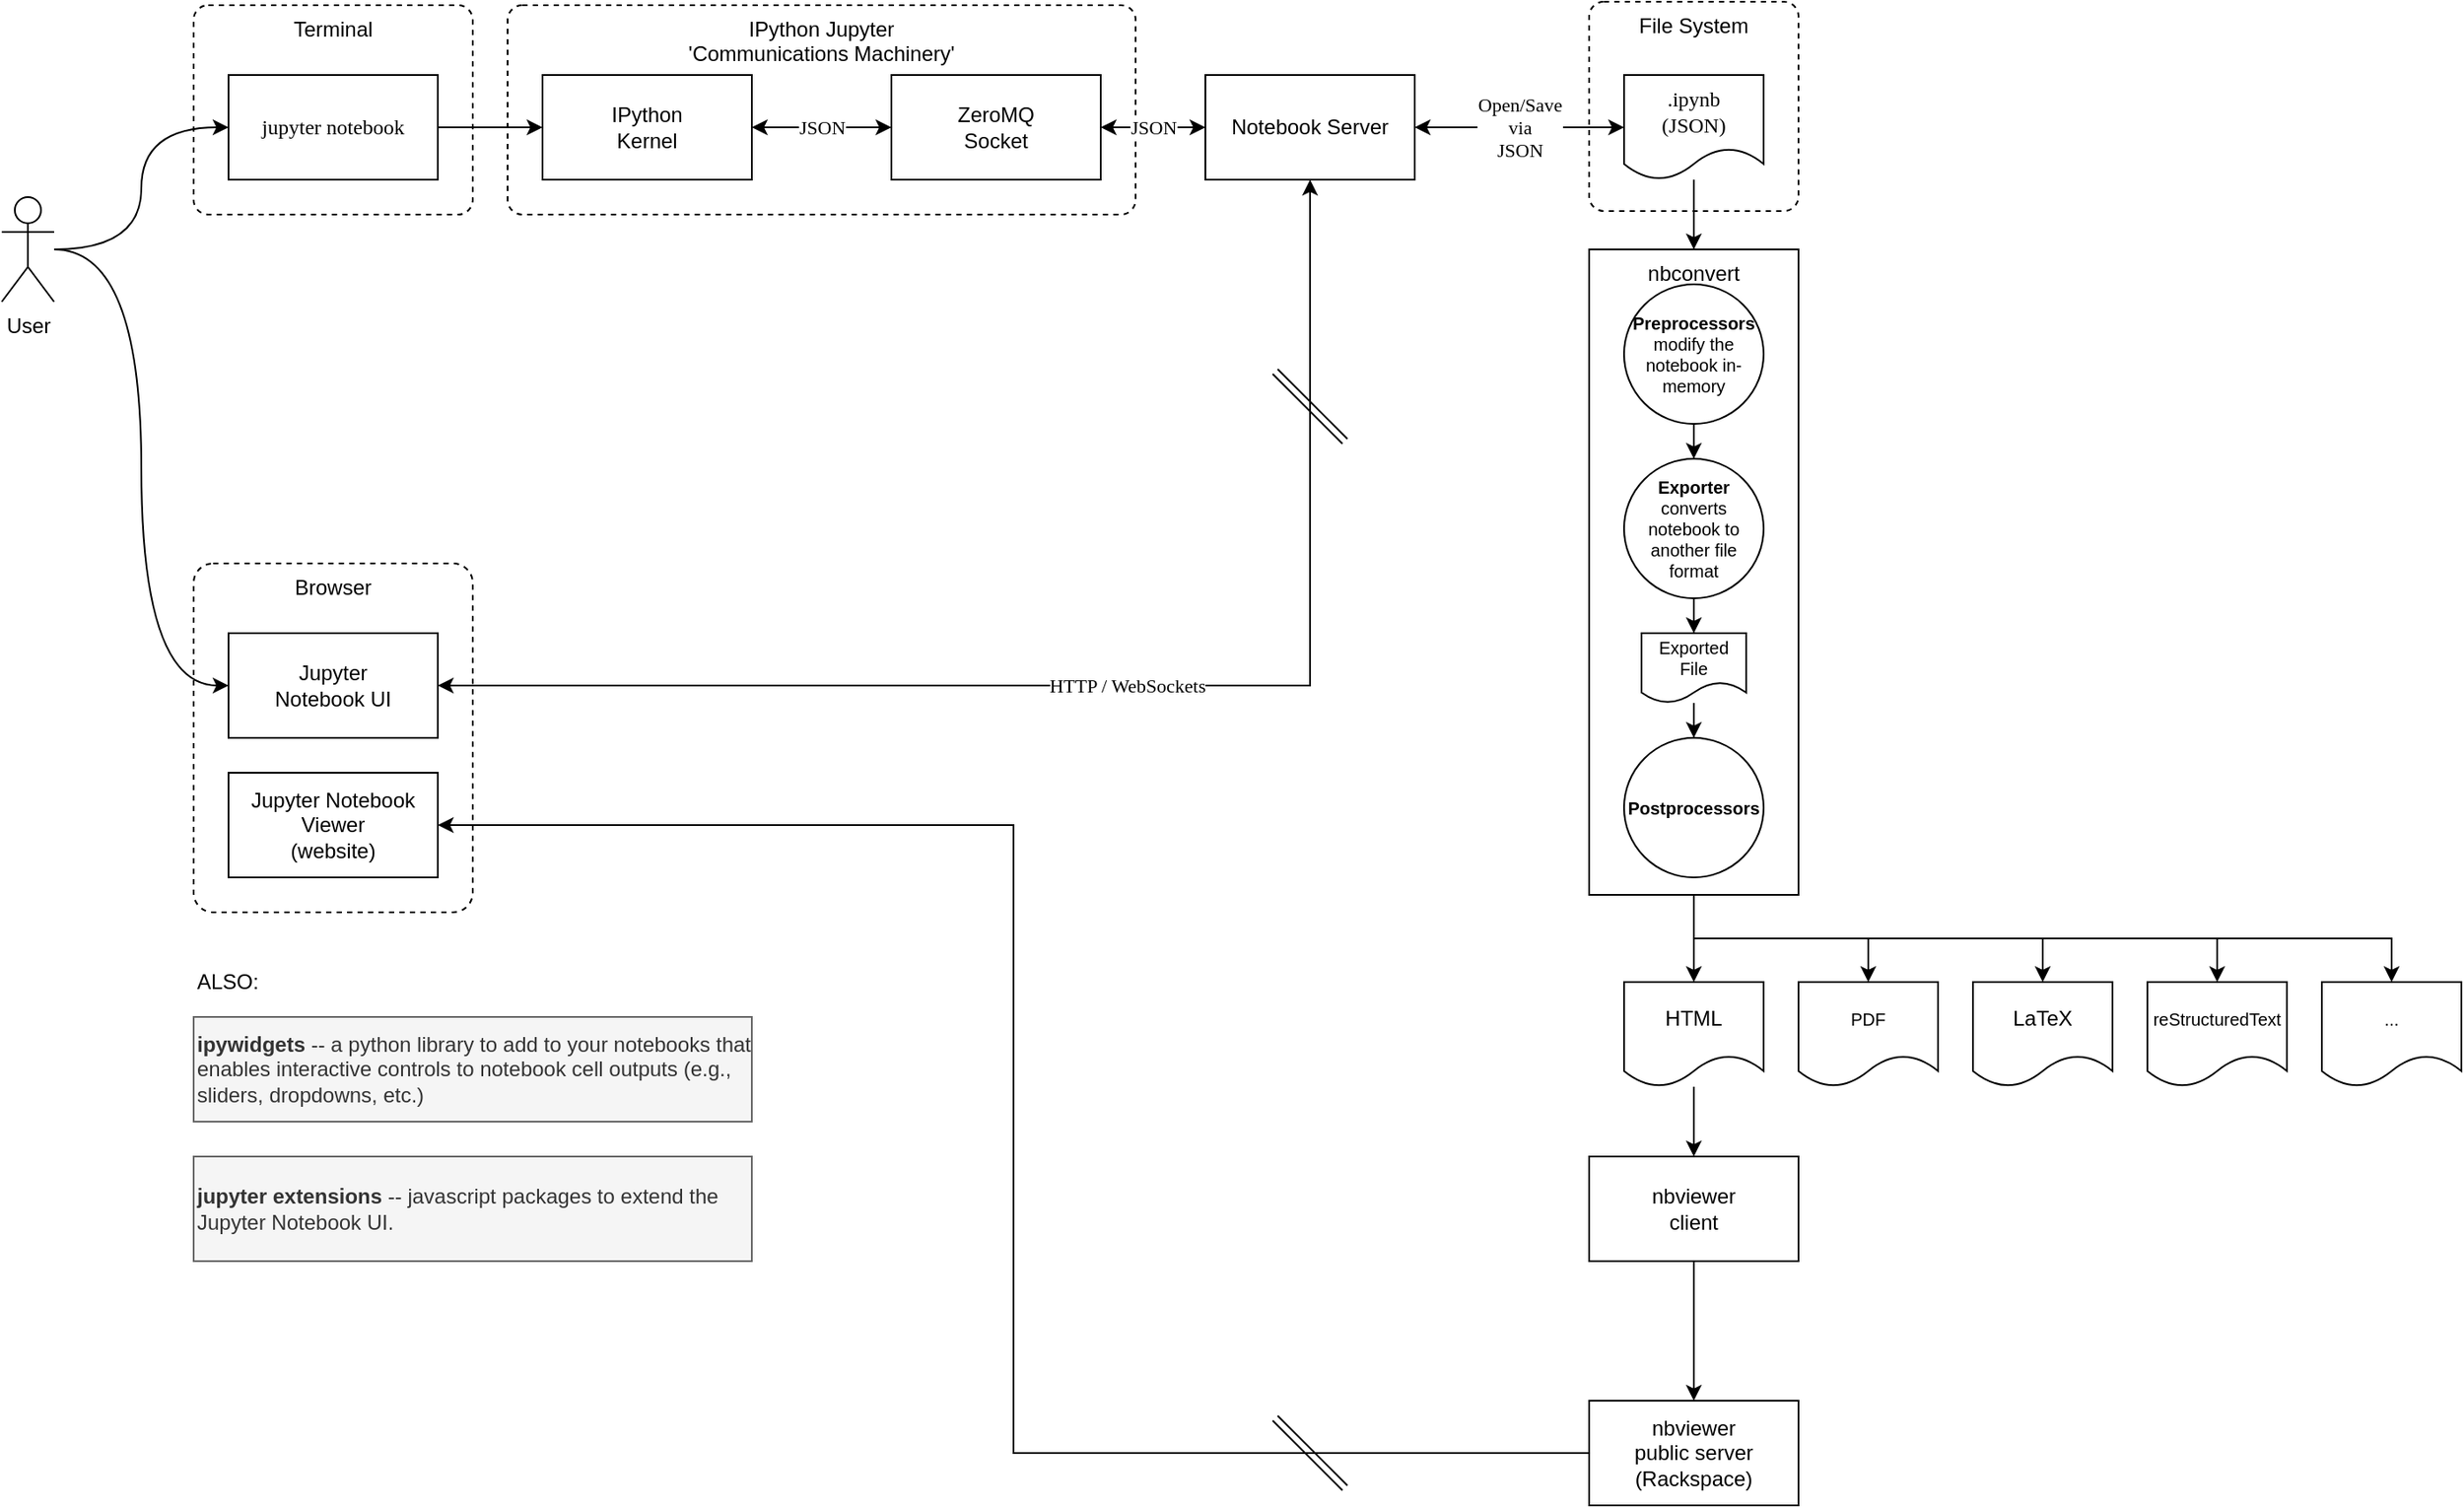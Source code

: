 <mxfile version="12.1.7" type="github" pages="1">
  <diagram id="wsJFYgzvDe4PEAToPgbp" name="Page-1">
    <mxGraphModel dx="2347" dy="1300" grid="1" gridSize="10" guides="1" tooltips="1" connect="1" arrows="1" fold="1" page="0" pageScale="1" pageWidth="850" pageHeight="1100" math="0" shadow="0">
      <root>
        <mxCell id="0"/>
        <mxCell id="1" parent="0"/>
        <mxCell id="t_71At6rJspRJRcUBdHi-22" value="IPython Jupyter&lt;br&gt;&#39;Communications Machinery&#39;" style="rounded=1;whiteSpace=wrap;html=1;verticalAlign=top;dashed=1;arcSize=7;" parent="1" vertex="1">
          <mxGeometry x="300" y="40" width="360" height="120" as="geometry"/>
        </mxCell>
        <mxCell id="t_71At6rJspRJRcUBdHi-4" value="Terminal" style="rounded=1;whiteSpace=wrap;html=1;verticalAlign=top;dashed=1;arcSize=7;" parent="1" vertex="1">
          <mxGeometry x="120" y="40" width="160" height="120" as="geometry"/>
        </mxCell>
        <mxCell id="t_71At6rJspRJRcUBdHi-1" value="User" style="shape=umlActor;verticalLabelPosition=bottom;labelBackgroundColor=#ffffff;verticalAlign=top;html=1;outlineConnect=0;" parent="1" vertex="1">
          <mxGeometry x="10" y="150" width="30" height="60" as="geometry"/>
        </mxCell>
        <mxCell id="t_71At6rJspRJRcUBdHi-14" value="" style="edgeStyle=orthogonalEdgeStyle;rounded=0;orthogonalLoop=1;jettySize=auto;html=1;fontFamily=Lucida Console;" parent="1" source="t_71At6rJspRJRcUBdHi-3" target="t_71At6rJspRJRcUBdHi-6" edge="1">
          <mxGeometry relative="1" as="geometry">
            <mxPoint x="60" y="110" as="targetPoint"/>
          </mxGeometry>
        </mxCell>
        <mxCell id="t_71At6rJspRJRcUBdHi-3" value="jupyter notebook" style="rounded=0;whiteSpace=wrap;html=1;fontFamily=Lucida Console;" parent="1" vertex="1">
          <mxGeometry x="140" y="80" width="120" height="60" as="geometry"/>
        </mxCell>
        <mxCell id="t_71At6rJspRJRcUBdHi-6" value="IPython&lt;br&gt;Kernel" style="rounded=0;whiteSpace=wrap;html=1;" parent="1" vertex="1">
          <mxGeometry x="320" y="80" width="120" height="60" as="geometry"/>
        </mxCell>
        <mxCell id="t_71At6rJspRJRcUBdHi-15" value="JSON" style="edgeStyle=orthogonalEdgeStyle;rounded=0;orthogonalLoop=1;jettySize=auto;html=1;fontFamily=Lucida Console;exitX=1;exitY=0.5;exitDx=0;exitDy=0;startArrow=classic;startFill=1;endArrow=classic;endFill=1;" parent="1" source="t_71At6rJspRJRcUBdHi-6" target="t_71At6rJspRJRcUBdHi-9" edge="1">
          <mxGeometry relative="1" as="geometry">
            <mxPoint x="469.2" y="110" as="targetPoint"/>
          </mxGeometry>
        </mxCell>
        <mxCell id="t_71At6rJspRJRcUBdHi-19" value="JSON" style="edgeStyle=orthogonalEdgeStyle;rounded=0;orthogonalLoop=1;jettySize=auto;html=1;fontFamily=Lucida Console;startArrow=classic;startFill=1;endArrow=classic;endFill=1;" parent="1" source="t_71At6rJspRJRcUBdHi-9" target="t_71At6rJspRJRcUBdHi-27" edge="1">
          <mxGeometry relative="1" as="geometry">
            <mxPoint x="689.2" y="110" as="targetPoint"/>
          </mxGeometry>
        </mxCell>
        <mxCell id="t_71At6rJspRJRcUBdHi-9" value="ZeroMQ&lt;br&gt;Socket" style="rounded=0;whiteSpace=wrap;html=1;" parent="1" vertex="1">
          <mxGeometry x="520" y="80" width="120" height="60" as="geometry"/>
        </mxCell>
        <mxCell id="t_71At6rJspRJRcUBdHi-25" value="Browser" style="rounded=1;whiteSpace=wrap;html=1;verticalAlign=top;dashed=1;arcSize=7;" parent="1" vertex="1">
          <mxGeometry x="120" y="360" width="160" height="200" as="geometry"/>
        </mxCell>
        <mxCell id="t_71At6rJspRJRcUBdHi-26" value="Jupyter&lt;br&gt;Notebook UI" style="rounded=0;whiteSpace=wrap;html=1;" parent="1" vertex="1">
          <mxGeometry x="140" y="400" width="120" height="60" as="geometry"/>
        </mxCell>
        <mxCell id="t_71At6rJspRJRcUBdHi-35" value="HTTP / WebSockets" style="edgeStyle=orthogonalEdgeStyle;rounded=0;orthogonalLoop=1;jettySize=auto;html=1;fontFamily=Lucida Console;entryX=1;entryY=0.5;entryDx=0;entryDy=0;exitX=0.5;exitY=1;exitDx=0;exitDy=0;startArrow=classic;startFill=1;endArrow=classic;endFill=1;" parent="1" source="t_71At6rJspRJRcUBdHi-27" target="t_71At6rJspRJRcUBdHi-26" edge="1">
          <mxGeometry relative="1" as="geometry">
            <mxPoint x="780" as="targetPoint"/>
          </mxGeometry>
        </mxCell>
        <mxCell id="t_71At6rJspRJRcUBdHi-27" value="Notebook Server" style="rounded=0;whiteSpace=wrap;html=1;" parent="1" vertex="1">
          <mxGeometry x="700" y="80" width="120" height="60" as="geometry"/>
        </mxCell>
        <mxCell id="Ga8bwZZzAo-puZzhYamy-10" value="" style="edgeStyle=orthogonalEdgeStyle;rounded=0;orthogonalLoop=1;jettySize=auto;html=1;startArrow=none;startFill=0;fontFamily=Helvetica;fontSize=10;" parent="1" source="t_71At6rJspRJRcUBdHi-30" target="Ga8bwZZzAo-puZzhYamy-6" edge="1">
          <mxGeometry relative="1" as="geometry"/>
        </mxCell>
        <mxCell id="t_71At6rJspRJRcUBdHi-30" value="File System" style="rounded=1;whiteSpace=wrap;html=1;verticalAlign=top;dashed=1;arcSize=7;" parent="1" vertex="1">
          <mxGeometry x="920" y="38" width="120" height="120" as="geometry"/>
        </mxCell>
        <mxCell id="t_71At6rJspRJRcUBdHi-31" value=".ipynb&lt;br&gt;(JSON)" style="shape=document;whiteSpace=wrap;html=1;boundedLbl=1;rounded=1;strokeWidth=1;fontFamily=Lucida Console;" parent="1" vertex="1">
          <mxGeometry x="940" y="80" width="80" height="60" as="geometry"/>
        </mxCell>
        <mxCell id="t_71At6rJspRJRcUBdHi-33" value="Open/Save&lt;br&gt;via&lt;br&gt;JSON" style="edgeStyle=orthogonalEdgeStyle;rounded=0;orthogonalLoop=1;jettySize=auto;html=1;fontFamily=Lucida Console;startArrow=classic;startFill=1;endArrow=classic;endFill=1;" parent="1" source="t_71At6rJspRJRcUBdHi-27" target="t_71At6rJspRJRcUBdHi-31" edge="1">
          <mxGeometry relative="1" as="geometry">
            <mxPoint x="470" y="260" as="targetPoint"/>
          </mxGeometry>
        </mxCell>
        <mxCell id="t_71At6rJspRJRcUBdHi-37" value="" style="shape=link;html=1;startArrow=classic;startFill=1;endArrow=classic;endFill=1;fontFamily=Lucida Console;" parent="1" edge="1">
          <mxGeometry width="50" height="50" relative="1" as="geometry">
            <mxPoint x="780" y="290" as="sourcePoint"/>
            <mxPoint x="740" y="250" as="targetPoint"/>
          </mxGeometry>
        </mxCell>
        <mxCell id="t_71At6rJspRJRcUBdHi-41" value="" style="edgeStyle=orthogonalEdgeStyle;rounded=0;orthogonalLoop=1;jettySize=auto;html=1;fontFamily=Lucida Console;startArrow=none;startFill=0;endArrow=classic;endFill=1;entryX=0;entryY=0.5;entryDx=0;entryDy=0;curved=1;" parent="1" source="t_71At6rJspRJRcUBdHi-1" target="t_71At6rJspRJRcUBdHi-3" edge="1">
          <mxGeometry relative="1" as="geometry">
            <mxPoint x="50" y="80" as="sourcePoint"/>
            <mxPoint x="60" y="150" as="targetPoint"/>
          </mxGeometry>
        </mxCell>
        <mxCell id="t_71At6rJspRJRcUBdHi-42" value="" style="edgeStyle=orthogonalEdgeStyle;rounded=0;orthogonalLoop=1;jettySize=auto;html=1;fontFamily=Lucida Console;startArrow=none;startFill=0;endArrow=classic;endFill=1;entryX=0;entryY=0.5;entryDx=0;entryDy=0;curved=1;" parent="1" source="t_71At6rJspRJRcUBdHi-1" target="t_71At6rJspRJRcUBdHi-26" edge="1">
          <mxGeometry relative="1" as="geometry">
            <mxPoint x="90" y="170" as="sourcePoint"/>
            <mxPoint x="60" y="210" as="targetPoint"/>
          </mxGeometry>
        </mxCell>
        <mxCell id="Ga8bwZZzAo-puZzhYamy-1" value="nbconvert" style="rounded=0;whiteSpace=wrap;html=1;verticalAlign=top;" parent="1" vertex="1">
          <mxGeometry x="920" y="180" width="120" height="370" as="geometry"/>
        </mxCell>
        <mxCell id="Ga8bwZZzAo-puZzhYamy-2" value="" style="edgeStyle=orthogonalEdgeStyle;rounded=0;orthogonalLoop=1;jettySize=auto;html=1;fontFamily=Lucida Console;startArrow=none;startFill=0;endArrow=classic;endFill=1;" parent="1" source="t_71At6rJspRJRcUBdHi-31" target="Ga8bwZZzAo-puZzhYamy-1" edge="1">
          <mxGeometry relative="1" as="geometry">
            <mxPoint x="960" y="200" as="targetPoint"/>
            <mxPoint x="840" y="200" as="sourcePoint"/>
            <Array as="points">
              <mxPoint x="980" y="240"/>
            </Array>
          </mxGeometry>
        </mxCell>
        <mxCell id="Ga8bwZZzAo-puZzhYamy-3" value="HTML" style="shape=document;whiteSpace=wrap;html=1;boundedLbl=1;rounded=1;strokeWidth=1;fontFamily=Helvetica;" parent="1" vertex="1">
          <mxGeometry x="940" y="600" width="80" height="60" as="geometry"/>
        </mxCell>
        <mxCell id="Ga8bwZZzAo-puZzhYamy-4" value="LaTeX" style="shape=document;whiteSpace=wrap;html=1;boundedLbl=1;rounded=1;strokeWidth=1;fontFamily=Helvetica;" parent="1" vertex="1">
          <mxGeometry x="1140" y="600" width="80" height="60" as="geometry"/>
        </mxCell>
        <mxCell id="Ga8bwZZzAo-puZzhYamy-5" value="reStructuredText" style="shape=document;whiteSpace=wrap;html=1;boundedLbl=1;rounded=1;strokeWidth=1;fontFamily=Helvetica;fontSize=10;" parent="1" vertex="1">
          <mxGeometry x="1240" y="600" width="80" height="60" as="geometry"/>
        </mxCell>
        <mxCell id="Ga8bwZZzAo-puZzhYamy-13" value="" style="edgeStyle=orthogonalEdgeStyle;rounded=0;orthogonalLoop=1;jettySize=auto;html=1;startArrow=none;startFill=0;fontFamily=Helvetica;fontSize=10;" parent="1" source="Ga8bwZZzAo-puZzhYamy-6" target="Ga8bwZZzAo-puZzhYamy-7" edge="1">
          <mxGeometry relative="1" as="geometry"/>
        </mxCell>
        <mxCell id="Ga8bwZZzAo-puZzhYamy-6" value="&lt;b&gt;Preprocessors&lt;/b&gt;&lt;br&gt;modify the notebook in-memory" style="ellipse;whiteSpace=wrap;html=1;aspect=fixed;fontFamily=Helvetica;fontSize=10;" parent="1" vertex="1">
          <mxGeometry x="940" y="200" width="80" height="80" as="geometry"/>
        </mxCell>
        <mxCell id="Ga8bwZZzAo-puZzhYamy-7" value="&lt;b&gt;Exporter&lt;br&gt;&lt;/b&gt;converts notebook to another file format" style="ellipse;whiteSpace=wrap;html=1;aspect=fixed;fontFamily=Helvetica;fontSize=10;" parent="1" vertex="1">
          <mxGeometry x="940" y="300" width="80" height="80" as="geometry"/>
        </mxCell>
        <mxCell id="Ga8bwZZzAo-puZzhYamy-14" value="" style="edgeStyle=orthogonalEdgeStyle;rounded=0;orthogonalLoop=1;jettySize=auto;html=1;startArrow=none;startFill=0;fontFamily=Helvetica;fontSize=10;" parent="1" source="Ga8bwZZzAo-puZzhYamy-8" target="Ga8bwZZzAo-puZzhYamy-9" edge="1">
          <mxGeometry relative="1" as="geometry"/>
        </mxCell>
        <mxCell id="Ga8bwZZzAo-puZzhYamy-8" value="Exported File" style="shape=document;whiteSpace=wrap;html=1;boundedLbl=1;rounded=1;strokeWidth=1;fontFamily=Helvetica;fontSize=10;" parent="1" vertex="1">
          <mxGeometry x="950" y="400" width="60" height="40" as="geometry"/>
        </mxCell>
        <mxCell id="Ga8bwZZzAo-puZzhYamy-9" value="&lt;b&gt;Postprocessors&lt;/b&gt;" style="ellipse;whiteSpace=wrap;html=1;aspect=fixed;fontFamily=Helvetica;fontSize=10;" parent="1" vertex="1">
          <mxGeometry x="940" y="460" width="80" height="80" as="geometry"/>
        </mxCell>
        <mxCell id="Ga8bwZZzAo-puZzhYamy-15" value="" style="edgeStyle=orthogonalEdgeStyle;rounded=0;orthogonalLoop=1;jettySize=auto;html=1;startArrow=none;startFill=0;fontFamily=Helvetica;fontSize=10;" parent="1" source="Ga8bwZZzAo-puZzhYamy-7" target="Ga8bwZZzAo-puZzhYamy-8" edge="1">
          <mxGeometry relative="1" as="geometry">
            <mxPoint x="990" y="300" as="sourcePoint"/>
            <mxPoint x="990" y="310" as="targetPoint"/>
          </mxGeometry>
        </mxCell>
        <mxCell id="Ga8bwZZzAo-puZzhYamy-16" value="" style="edgeStyle=orthogonalEdgeStyle;rounded=0;orthogonalLoop=1;jettySize=auto;html=1;startArrow=none;startFill=0;fontFamily=Helvetica;fontSize=10;exitX=0.5;exitY=1;exitDx=0;exitDy=0;" parent="1" source="Ga8bwZZzAo-puZzhYamy-1" target="Ga8bwZZzAo-puZzhYamy-3" edge="1">
          <mxGeometry relative="1" as="geometry">
            <mxPoint x="990.143" y="450" as="sourcePoint"/>
            <mxPoint x="990" y="470" as="targetPoint"/>
          </mxGeometry>
        </mxCell>
        <mxCell id="Ga8bwZZzAo-puZzhYamy-17" value="" style="edgeStyle=orthogonalEdgeStyle;rounded=0;orthogonalLoop=1;jettySize=auto;html=1;startArrow=none;startFill=0;fontFamily=Helvetica;fontSize=10;exitX=0.5;exitY=1;exitDx=0;exitDy=0;" parent="1" source="Ga8bwZZzAo-puZzhYamy-1" target="Ga8bwZZzAo-puZzhYamy-4" edge="1">
          <mxGeometry relative="1" as="geometry">
            <mxPoint x="980" y="550" as="sourcePoint"/>
            <mxPoint x="1160" y="240" as="targetPoint"/>
          </mxGeometry>
        </mxCell>
        <mxCell id="Ga8bwZZzAo-puZzhYamy-18" value="" style="edgeStyle=orthogonalEdgeStyle;rounded=0;orthogonalLoop=1;jettySize=auto;html=1;startArrow=none;startFill=0;fontFamily=Helvetica;fontSize=10;exitX=0.5;exitY=1;exitDx=0;exitDy=0;" parent="1" source="Ga8bwZZzAo-puZzhYamy-1" target="Ga8bwZZzAo-puZzhYamy-5" edge="1">
          <mxGeometry relative="1" as="geometry">
            <mxPoint x="1060" y="384.857" as="sourcePoint"/>
            <mxPoint x="1170" y="250" as="targetPoint"/>
          </mxGeometry>
        </mxCell>
        <mxCell id="Ga8bwZZzAo-puZzhYamy-19" value="nbviewer&lt;br&gt;public server&lt;br&gt;(Rackspace)" style="rounded=0;whiteSpace=wrap;html=1;" parent="1" vertex="1">
          <mxGeometry x="920" y="840" width="120" height="60" as="geometry"/>
        </mxCell>
        <mxCell id="Ga8bwZZzAo-puZzhYamy-20" value="Jupyter Notebook Viewer&lt;br&gt;(website)" style="rounded=0;whiteSpace=wrap;html=1;" parent="1" vertex="1">
          <mxGeometry x="140" y="480" width="120" height="60" as="geometry"/>
        </mxCell>
        <mxCell id="Ga8bwZZzAo-puZzhYamy-21" value="" style="shape=link;html=1;startArrow=classic;startFill=1;endArrow=classic;endFill=1;fontFamily=Lucida Console;" parent="1" edge="1">
          <mxGeometry width="50" height="50" relative="1" as="geometry">
            <mxPoint x="780" y="890" as="sourcePoint"/>
            <mxPoint x="740" y="850" as="targetPoint"/>
          </mxGeometry>
        </mxCell>
        <mxCell id="Ga8bwZZzAo-puZzhYamy-22" value="" style="edgeStyle=orthogonalEdgeStyle;rounded=0;orthogonalLoop=1;jettySize=auto;html=1;startArrow=none;startFill=0;fontFamily=Helvetica;fontSize=10;" parent="1" source="Ga8bwZZzAo-puZzhYamy-3" target="Ga8bwZZzAo-puZzhYamy-23" edge="1">
          <mxGeometry relative="1" as="geometry">
            <mxPoint x="980" y="750" as="sourcePoint"/>
            <mxPoint x="990" y="920" as="targetPoint"/>
          </mxGeometry>
        </mxCell>
        <mxCell id="Ga8bwZZzAo-puZzhYamy-23" value="nbviewer&lt;br&gt;client" style="rounded=0;whiteSpace=wrap;html=1;" parent="1" vertex="1">
          <mxGeometry x="920" y="700" width="120" height="60" as="geometry"/>
        </mxCell>
        <mxCell id="Ga8bwZZzAo-puZzhYamy-26" value="PDF" style="shape=document;whiteSpace=wrap;html=1;boundedLbl=1;rounded=1;strokeWidth=1;fontFamily=Helvetica;fontSize=10;" parent="1" vertex="1">
          <mxGeometry x="1040" y="600" width="80" height="60" as="geometry"/>
        </mxCell>
        <mxCell id="Ga8bwZZzAo-puZzhYamy-27" value="" style="edgeStyle=orthogonalEdgeStyle;rounded=0;orthogonalLoop=1;jettySize=auto;html=1;startArrow=none;startFill=0;fontFamily=Helvetica;fontSize=10;exitX=0.5;exitY=1;exitDx=0;exitDy=0;" parent="1" source="Ga8bwZZzAo-puZzhYamy-1" target="Ga8bwZZzAo-puZzhYamy-26" edge="1">
          <mxGeometry relative="1" as="geometry">
            <mxPoint x="990" y="560.333" as="sourcePoint"/>
            <mxPoint x="1300" y="610" as="targetPoint"/>
          </mxGeometry>
        </mxCell>
        <mxCell id="Ga8bwZZzAo-puZzhYamy-28" value="" style="edgeStyle=orthogonalEdgeStyle;rounded=0;orthogonalLoop=1;jettySize=auto;html=1;startArrow=none;startFill=0;fontFamily=Helvetica;fontSize=10;exitX=0.5;exitY=1;exitDx=0;exitDy=0;" parent="1" source="Ga8bwZZzAo-puZzhYamy-23" target="Ga8bwZZzAo-puZzhYamy-19" edge="1">
          <mxGeometry relative="1" as="geometry">
            <mxPoint x="990.0" y="670" as="sourcePoint"/>
            <mxPoint x="910" y="870" as="targetPoint"/>
          </mxGeometry>
        </mxCell>
        <mxCell id="Ga8bwZZzAo-puZzhYamy-29" value="" style="edgeStyle=orthogonalEdgeStyle;rounded=0;orthogonalLoop=1;jettySize=auto;html=1;startArrow=none;startFill=0;fontFamily=Helvetica;fontSize=10;entryX=1;entryY=0.5;entryDx=0;entryDy=0;" parent="1" source="Ga8bwZZzAo-puZzhYamy-19" target="Ga8bwZZzAo-puZzhYamy-20" edge="1">
          <mxGeometry relative="1" as="geometry">
            <mxPoint x="989.5" y="769.5" as="sourcePoint"/>
            <mxPoint x="989.5" y="850" as="targetPoint"/>
          </mxGeometry>
        </mxCell>
        <mxCell id="Ga8bwZZzAo-puZzhYamy-31" value="..." style="shape=document;whiteSpace=wrap;html=1;boundedLbl=1;rounded=1;strokeWidth=1;fontFamily=Helvetica;fontSize=10;" parent="1" vertex="1">
          <mxGeometry x="1340" y="600" width="80" height="60" as="geometry"/>
        </mxCell>
        <mxCell id="Ga8bwZZzAo-puZzhYamy-32" value="" style="edgeStyle=orthogonalEdgeStyle;rounded=0;orthogonalLoop=1;jettySize=auto;html=1;startArrow=none;startFill=0;fontFamily=Helvetica;fontSize=10;exitX=0.5;exitY=1;exitDx=0;exitDy=0;" parent="1" source="Ga8bwZZzAo-puZzhYamy-1" target="Ga8bwZZzAo-puZzhYamy-31" edge="1">
          <mxGeometry relative="1" as="geometry">
            <mxPoint x="990.235" y="559.824" as="sourcePoint"/>
            <mxPoint x="1290.235" y="610" as="targetPoint"/>
          </mxGeometry>
        </mxCell>
        <mxCell id="LhiRmZrByxEvq0XbHBJ0-1" value="&lt;b&gt;ipywidgets&lt;/b&gt; -- a python library to add to your notebooks that enables interactive controls to notebook cell outputs (e.g., sliders, dropdowns, etc.)" style="rounded=0;whiteSpace=wrap;html=1;fillColor=#f5f5f5;strokeColor=#666666;fontColor=#333333;align=left;" vertex="1" parent="1">
          <mxGeometry x="120" y="620" width="320" height="60" as="geometry"/>
        </mxCell>
        <mxCell id="LhiRmZrByxEvq0XbHBJ0-2" value="&lt;b&gt;jupyter extensions&amp;nbsp;&lt;/b&gt;-- javascript packages to extend the Jupyter Notebook UI." style="rounded=0;whiteSpace=wrap;html=1;fillColor=#f5f5f5;strokeColor=#666666;fontColor=#333333;align=left;" vertex="1" parent="1">
          <mxGeometry x="120" y="700" width="320" height="60" as="geometry"/>
        </mxCell>
        <mxCell id="LhiRmZrByxEvq0XbHBJ0-3" value="ALSO:" style="text;html=1;strokeColor=none;fillColor=none;align=left;verticalAlign=middle;whiteSpace=wrap;rounded=0;" vertex="1" parent="1">
          <mxGeometry x="120" y="580" width="70" height="40" as="geometry"/>
        </mxCell>
      </root>
    </mxGraphModel>
  </diagram>
</mxfile>
